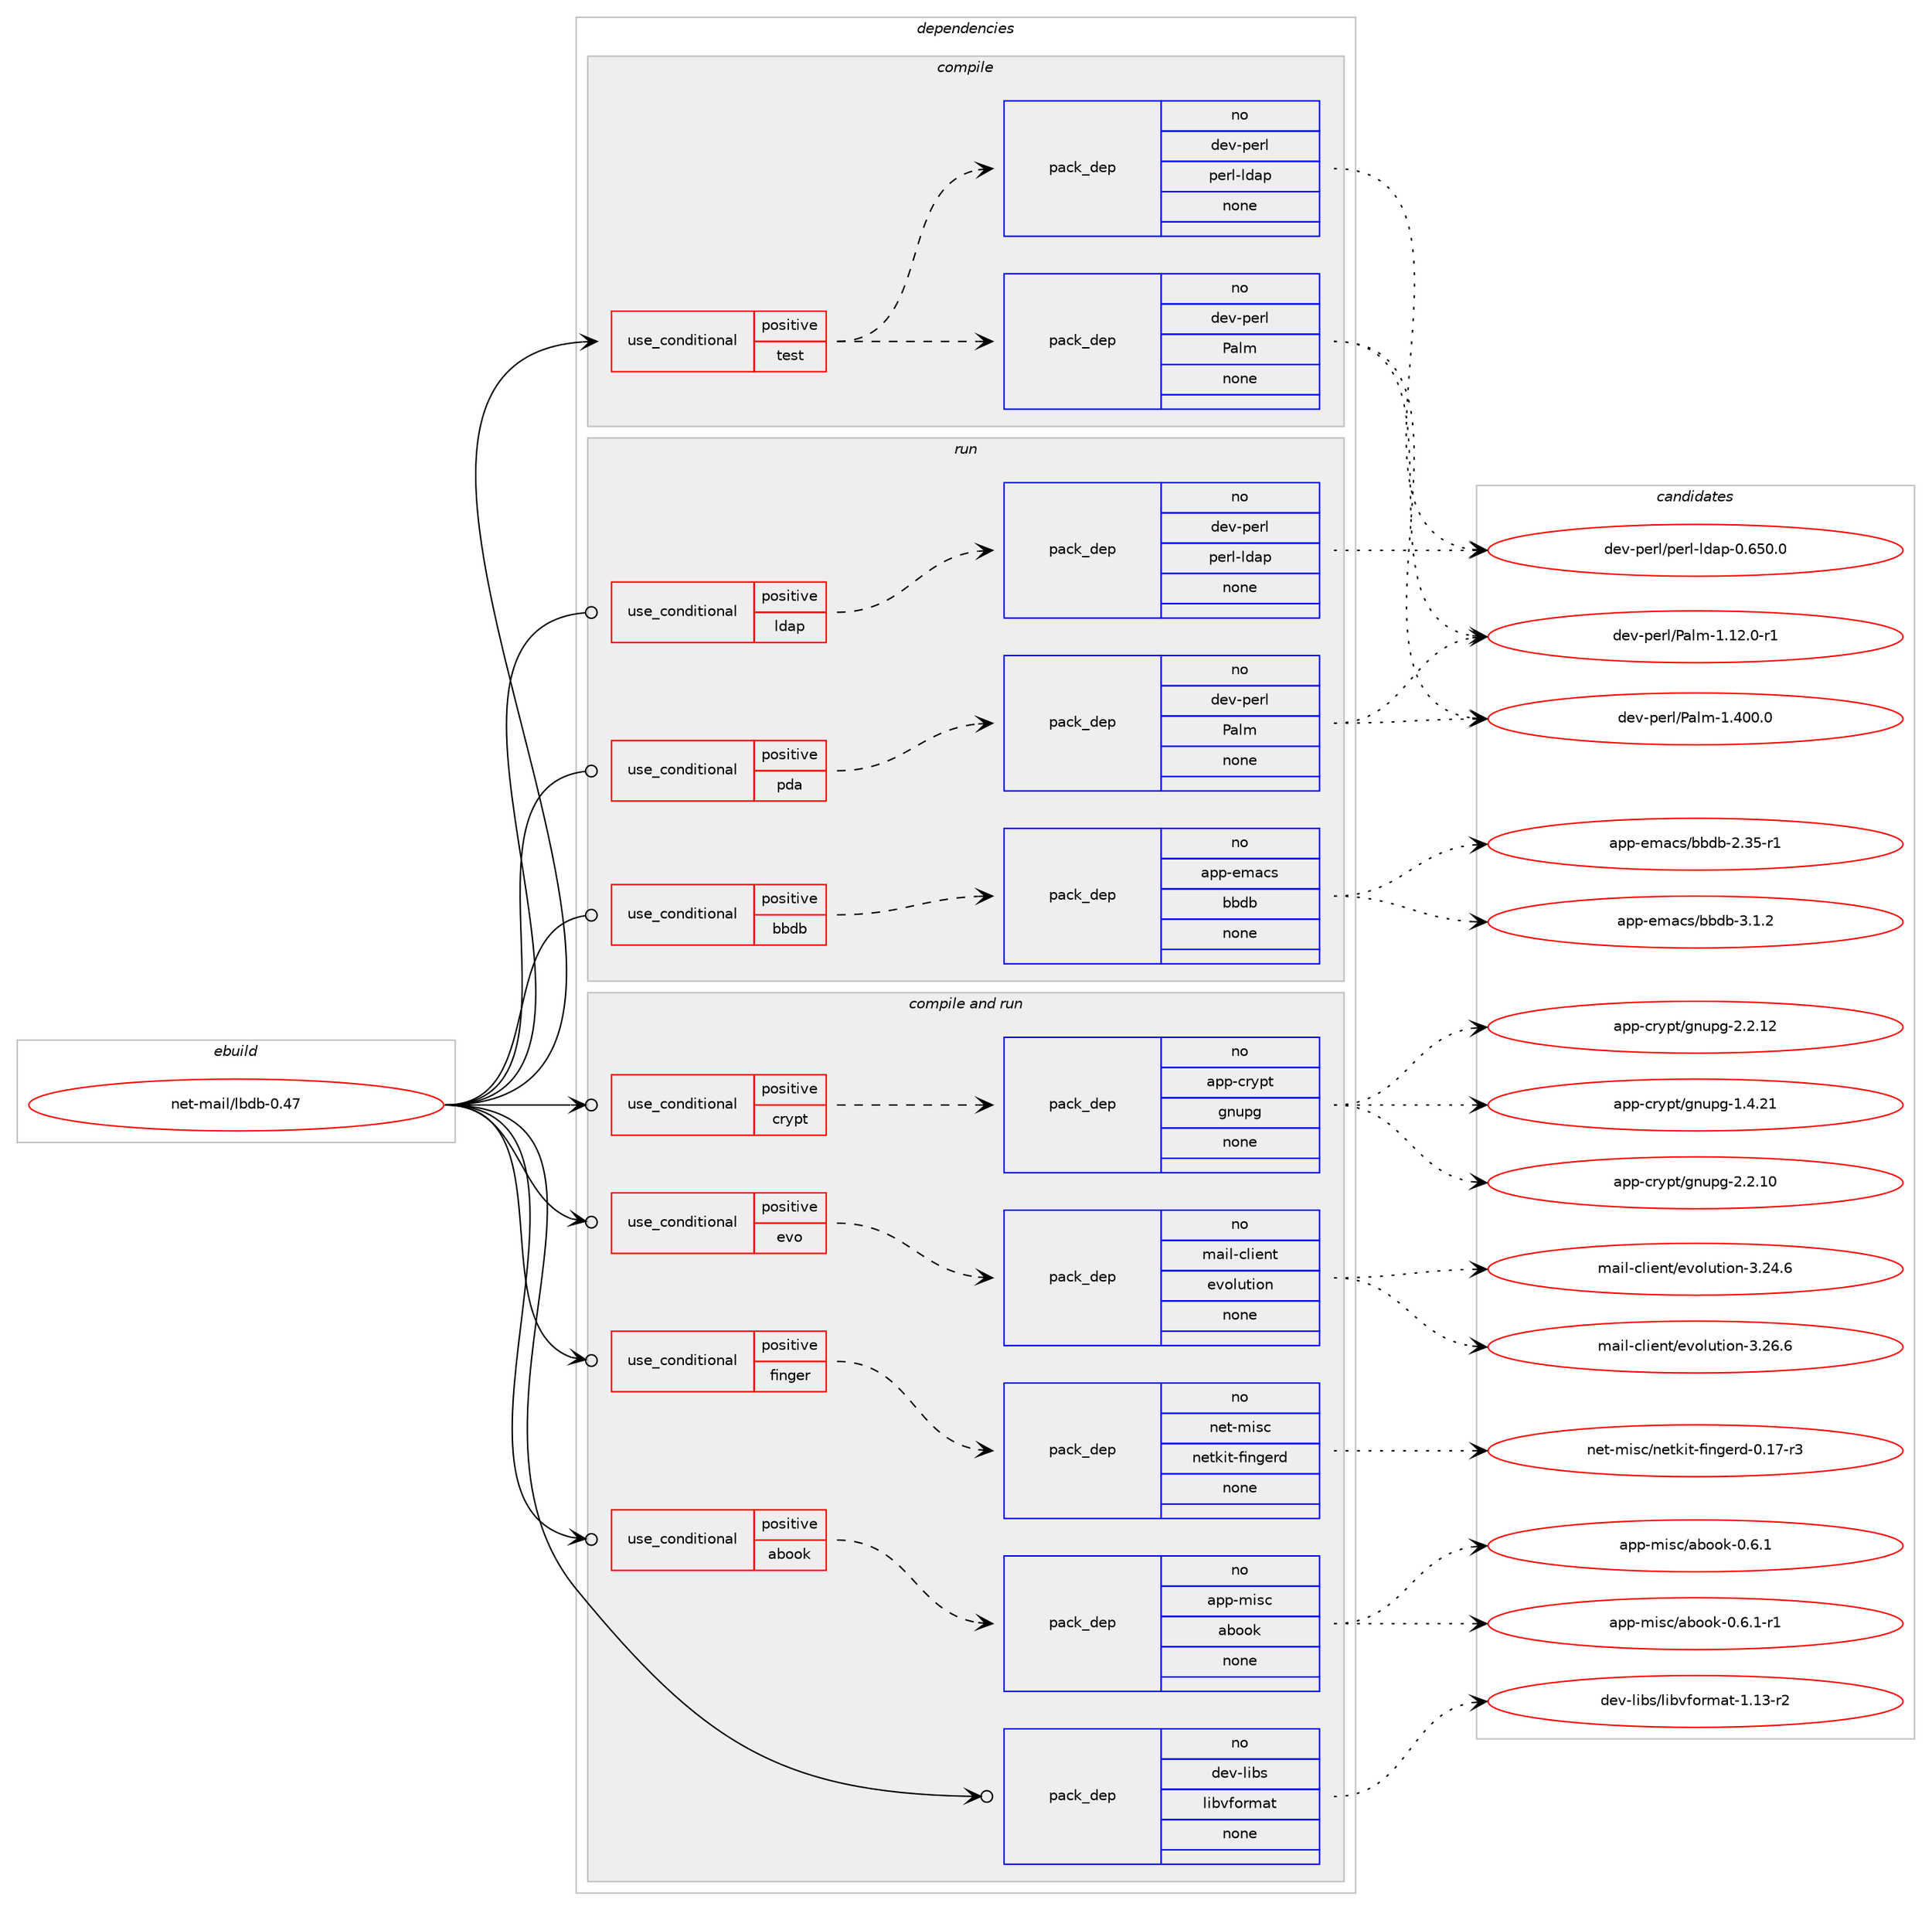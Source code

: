 digraph prolog {

# *************
# Graph options
# *************

newrank=true;
concentrate=true;
compound=true;
graph [rankdir=LR,fontname=Helvetica,fontsize=10,ranksep=1.5];#, ranksep=2.5, nodesep=0.2];
edge  [arrowhead=vee];
node  [fontname=Helvetica,fontsize=10];

# **********
# The ebuild
# **********

subgraph cluster_leftcol {
color=gray;
rank=same;
label=<<i>ebuild</i>>;
id [label="net-mail/lbdb-0.47", color=red, width=4, href="../net-mail/lbdb-0.47.svg"];
}

# ****************
# The dependencies
# ****************

subgraph cluster_midcol {
color=gray;
label=<<i>dependencies</i>>;
subgraph cluster_compile {
fillcolor="#eeeeee";
style=filled;
label=<<i>compile</i>>;
subgraph cond455 {
dependency3070 [label=<<TABLE BORDER="0" CELLBORDER="1" CELLSPACING="0" CELLPADDING="4"><TR><TD ROWSPAN="3" CELLPADDING="10">use_conditional</TD></TR><TR><TD>positive</TD></TR><TR><TD>test</TD></TR></TABLE>>, shape=none, color=red];
subgraph pack2520 {
dependency3071 [label=<<TABLE BORDER="0" CELLBORDER="1" CELLSPACING="0" CELLPADDING="4" WIDTH="220"><TR><TD ROWSPAN="6" CELLPADDING="30">pack_dep</TD></TR><TR><TD WIDTH="110">no</TD></TR><TR><TD>dev-perl</TD></TR><TR><TD>Palm</TD></TR><TR><TD>none</TD></TR><TR><TD></TD></TR></TABLE>>, shape=none, color=blue];
}
dependency3070:e -> dependency3071:w [weight=20,style="dashed",arrowhead="vee"];
subgraph pack2521 {
dependency3072 [label=<<TABLE BORDER="0" CELLBORDER="1" CELLSPACING="0" CELLPADDING="4" WIDTH="220"><TR><TD ROWSPAN="6" CELLPADDING="30">pack_dep</TD></TR><TR><TD WIDTH="110">no</TD></TR><TR><TD>dev-perl</TD></TR><TR><TD>perl-ldap</TD></TR><TR><TD>none</TD></TR><TR><TD></TD></TR></TABLE>>, shape=none, color=blue];
}
dependency3070:e -> dependency3072:w [weight=20,style="dashed",arrowhead="vee"];
}
id:e -> dependency3070:w [weight=20,style="solid",arrowhead="vee"];
}
subgraph cluster_compileandrun {
fillcolor="#eeeeee";
style=filled;
label=<<i>compile and run</i>>;
subgraph cond456 {
dependency3073 [label=<<TABLE BORDER="0" CELLBORDER="1" CELLSPACING="0" CELLPADDING="4"><TR><TD ROWSPAN="3" CELLPADDING="10">use_conditional</TD></TR><TR><TD>positive</TD></TR><TR><TD>abook</TD></TR></TABLE>>, shape=none, color=red];
subgraph pack2522 {
dependency3074 [label=<<TABLE BORDER="0" CELLBORDER="1" CELLSPACING="0" CELLPADDING="4" WIDTH="220"><TR><TD ROWSPAN="6" CELLPADDING="30">pack_dep</TD></TR><TR><TD WIDTH="110">no</TD></TR><TR><TD>app-misc</TD></TR><TR><TD>abook</TD></TR><TR><TD>none</TD></TR><TR><TD></TD></TR></TABLE>>, shape=none, color=blue];
}
dependency3073:e -> dependency3074:w [weight=20,style="dashed",arrowhead="vee"];
}
id:e -> dependency3073:w [weight=20,style="solid",arrowhead="odotvee"];
subgraph cond457 {
dependency3075 [label=<<TABLE BORDER="0" CELLBORDER="1" CELLSPACING="0" CELLPADDING="4"><TR><TD ROWSPAN="3" CELLPADDING="10">use_conditional</TD></TR><TR><TD>positive</TD></TR><TR><TD>crypt</TD></TR></TABLE>>, shape=none, color=red];
subgraph pack2523 {
dependency3076 [label=<<TABLE BORDER="0" CELLBORDER="1" CELLSPACING="0" CELLPADDING="4" WIDTH="220"><TR><TD ROWSPAN="6" CELLPADDING="30">pack_dep</TD></TR><TR><TD WIDTH="110">no</TD></TR><TR><TD>app-crypt</TD></TR><TR><TD>gnupg</TD></TR><TR><TD>none</TD></TR><TR><TD></TD></TR></TABLE>>, shape=none, color=blue];
}
dependency3075:e -> dependency3076:w [weight=20,style="dashed",arrowhead="vee"];
}
id:e -> dependency3075:w [weight=20,style="solid",arrowhead="odotvee"];
subgraph cond458 {
dependency3077 [label=<<TABLE BORDER="0" CELLBORDER="1" CELLSPACING="0" CELLPADDING="4"><TR><TD ROWSPAN="3" CELLPADDING="10">use_conditional</TD></TR><TR><TD>positive</TD></TR><TR><TD>evo</TD></TR></TABLE>>, shape=none, color=red];
subgraph pack2524 {
dependency3078 [label=<<TABLE BORDER="0" CELLBORDER="1" CELLSPACING="0" CELLPADDING="4" WIDTH="220"><TR><TD ROWSPAN="6" CELLPADDING="30">pack_dep</TD></TR><TR><TD WIDTH="110">no</TD></TR><TR><TD>mail-client</TD></TR><TR><TD>evolution</TD></TR><TR><TD>none</TD></TR><TR><TD></TD></TR></TABLE>>, shape=none, color=blue];
}
dependency3077:e -> dependency3078:w [weight=20,style="dashed",arrowhead="vee"];
}
id:e -> dependency3077:w [weight=20,style="solid",arrowhead="odotvee"];
subgraph cond459 {
dependency3079 [label=<<TABLE BORDER="0" CELLBORDER="1" CELLSPACING="0" CELLPADDING="4"><TR><TD ROWSPAN="3" CELLPADDING="10">use_conditional</TD></TR><TR><TD>positive</TD></TR><TR><TD>finger</TD></TR></TABLE>>, shape=none, color=red];
subgraph pack2525 {
dependency3080 [label=<<TABLE BORDER="0" CELLBORDER="1" CELLSPACING="0" CELLPADDING="4" WIDTH="220"><TR><TD ROWSPAN="6" CELLPADDING="30">pack_dep</TD></TR><TR><TD WIDTH="110">no</TD></TR><TR><TD>net-misc</TD></TR><TR><TD>netkit-fingerd</TD></TR><TR><TD>none</TD></TR><TR><TD></TD></TR></TABLE>>, shape=none, color=blue];
}
dependency3079:e -> dependency3080:w [weight=20,style="dashed",arrowhead="vee"];
}
id:e -> dependency3079:w [weight=20,style="solid",arrowhead="odotvee"];
subgraph pack2526 {
dependency3081 [label=<<TABLE BORDER="0" CELLBORDER="1" CELLSPACING="0" CELLPADDING="4" WIDTH="220"><TR><TD ROWSPAN="6" CELLPADDING="30">pack_dep</TD></TR><TR><TD WIDTH="110">no</TD></TR><TR><TD>dev-libs</TD></TR><TR><TD>libvformat</TD></TR><TR><TD>none</TD></TR><TR><TD></TD></TR></TABLE>>, shape=none, color=blue];
}
id:e -> dependency3081:w [weight=20,style="solid",arrowhead="odotvee"];
}
subgraph cluster_run {
fillcolor="#eeeeee";
style=filled;
label=<<i>run</i>>;
subgraph cond460 {
dependency3082 [label=<<TABLE BORDER="0" CELLBORDER="1" CELLSPACING="0" CELLPADDING="4"><TR><TD ROWSPAN="3" CELLPADDING="10">use_conditional</TD></TR><TR><TD>positive</TD></TR><TR><TD>bbdb</TD></TR></TABLE>>, shape=none, color=red];
subgraph pack2527 {
dependency3083 [label=<<TABLE BORDER="0" CELLBORDER="1" CELLSPACING="0" CELLPADDING="4" WIDTH="220"><TR><TD ROWSPAN="6" CELLPADDING="30">pack_dep</TD></TR><TR><TD WIDTH="110">no</TD></TR><TR><TD>app-emacs</TD></TR><TR><TD>bbdb</TD></TR><TR><TD>none</TD></TR><TR><TD></TD></TR></TABLE>>, shape=none, color=blue];
}
dependency3082:e -> dependency3083:w [weight=20,style="dashed",arrowhead="vee"];
}
id:e -> dependency3082:w [weight=20,style="solid",arrowhead="odot"];
subgraph cond461 {
dependency3084 [label=<<TABLE BORDER="0" CELLBORDER="1" CELLSPACING="0" CELLPADDING="4"><TR><TD ROWSPAN="3" CELLPADDING="10">use_conditional</TD></TR><TR><TD>positive</TD></TR><TR><TD>ldap</TD></TR></TABLE>>, shape=none, color=red];
subgraph pack2528 {
dependency3085 [label=<<TABLE BORDER="0" CELLBORDER="1" CELLSPACING="0" CELLPADDING="4" WIDTH="220"><TR><TD ROWSPAN="6" CELLPADDING="30">pack_dep</TD></TR><TR><TD WIDTH="110">no</TD></TR><TR><TD>dev-perl</TD></TR><TR><TD>perl-ldap</TD></TR><TR><TD>none</TD></TR><TR><TD></TD></TR></TABLE>>, shape=none, color=blue];
}
dependency3084:e -> dependency3085:w [weight=20,style="dashed",arrowhead="vee"];
}
id:e -> dependency3084:w [weight=20,style="solid",arrowhead="odot"];
subgraph cond462 {
dependency3086 [label=<<TABLE BORDER="0" CELLBORDER="1" CELLSPACING="0" CELLPADDING="4"><TR><TD ROWSPAN="3" CELLPADDING="10">use_conditional</TD></TR><TR><TD>positive</TD></TR><TR><TD>pda</TD></TR></TABLE>>, shape=none, color=red];
subgraph pack2529 {
dependency3087 [label=<<TABLE BORDER="0" CELLBORDER="1" CELLSPACING="0" CELLPADDING="4" WIDTH="220"><TR><TD ROWSPAN="6" CELLPADDING="30">pack_dep</TD></TR><TR><TD WIDTH="110">no</TD></TR><TR><TD>dev-perl</TD></TR><TR><TD>Palm</TD></TR><TR><TD>none</TD></TR><TR><TD></TD></TR></TABLE>>, shape=none, color=blue];
}
dependency3086:e -> dependency3087:w [weight=20,style="dashed",arrowhead="vee"];
}
id:e -> dependency3086:w [weight=20,style="solid",arrowhead="odot"];
}
}

# **************
# The candidates
# **************

subgraph cluster_choices {
rank=same;
color=gray;
label=<<i>candidates</i>>;

subgraph choice2520 {
color=black;
nodesep=1;
choice10010111845112101114108478097108109454946495046484511449 [label="dev-perl/Palm-1.12.0-r1", color=red, width=4,href="../dev-perl/Palm-1.12.0-r1.svg"];
choice100101118451121011141084780971081094549465248484648 [label="dev-perl/Palm-1.400.0", color=red, width=4,href="../dev-perl/Palm-1.400.0.svg"];
dependency3071:e -> choice10010111845112101114108478097108109454946495046484511449:w [style=dotted,weight="100"];
dependency3071:e -> choice100101118451121011141084780971081094549465248484648:w [style=dotted,weight="100"];
}
subgraph choice2521 {
color=black;
nodesep=1;
choice100101118451121011141084711210111410845108100971124548465453484648 [label="dev-perl/perl-ldap-0.650.0", color=red, width=4,href="../dev-perl/perl-ldap-0.650.0.svg"];
dependency3072:e -> choice100101118451121011141084711210111410845108100971124548465453484648:w [style=dotted,weight="100"];
}
subgraph choice2522 {
color=black;
nodesep=1;
choice971121124510910511599479798111111107454846544649 [label="app-misc/abook-0.6.1", color=red, width=4,href="../app-misc/abook-0.6.1.svg"];
choice9711211245109105115994797981111111074548465446494511449 [label="app-misc/abook-0.6.1-r1", color=red, width=4,href="../app-misc/abook-0.6.1-r1.svg"];
dependency3074:e -> choice971121124510910511599479798111111107454846544649:w [style=dotted,weight="100"];
dependency3074:e -> choice9711211245109105115994797981111111074548465446494511449:w [style=dotted,weight="100"];
}
subgraph choice2523 {
color=black;
nodesep=1;
choice9711211245991141211121164710311011711210345494652465049 [label="app-crypt/gnupg-1.4.21", color=red, width=4,href="../app-crypt/gnupg-1.4.21.svg"];
choice9711211245991141211121164710311011711210345504650464948 [label="app-crypt/gnupg-2.2.10", color=red, width=4,href="../app-crypt/gnupg-2.2.10.svg"];
choice9711211245991141211121164710311011711210345504650464950 [label="app-crypt/gnupg-2.2.12", color=red, width=4,href="../app-crypt/gnupg-2.2.12.svg"];
dependency3076:e -> choice9711211245991141211121164710311011711210345494652465049:w [style=dotted,weight="100"];
dependency3076:e -> choice9711211245991141211121164710311011711210345504650464948:w [style=dotted,weight="100"];
dependency3076:e -> choice9711211245991141211121164710311011711210345504650464950:w [style=dotted,weight="100"];
}
subgraph choice2524 {
color=black;
nodesep=1;
choice1099710510845991081051011101164710111811110811711610511111045514650524654 [label="mail-client/evolution-3.24.6", color=red, width=4,href="../mail-client/evolution-3.24.6.svg"];
choice1099710510845991081051011101164710111811110811711610511111045514650544654 [label="mail-client/evolution-3.26.6", color=red, width=4,href="../mail-client/evolution-3.26.6.svg"];
dependency3078:e -> choice1099710510845991081051011101164710111811110811711610511111045514650524654:w [style=dotted,weight="100"];
dependency3078:e -> choice1099710510845991081051011101164710111811110811711610511111045514650544654:w [style=dotted,weight="100"];
}
subgraph choice2525 {
color=black;
nodesep=1;
choice1101011164510910511599471101011161071051164510210511010310111410045484649554511451 [label="net-misc/netkit-fingerd-0.17-r3", color=red, width=4,href="../net-misc/netkit-fingerd-0.17-r3.svg"];
dependency3080:e -> choice1101011164510910511599471101011161071051164510210511010310111410045484649554511451:w [style=dotted,weight="100"];
}
subgraph choice2526 {
color=black;
nodesep=1;
choice100101118451081059811547108105981181021111141099711645494649514511450 [label="dev-libs/libvformat-1.13-r2", color=red, width=4,href="../dev-libs/libvformat-1.13-r2.svg"];
dependency3081:e -> choice100101118451081059811547108105981181021111141099711645494649514511450:w [style=dotted,weight="100"];
}
subgraph choice2527 {
color=black;
nodesep=1;
choice971121124510110997991154798981009845504651534511449 [label="app-emacs/bbdb-2.35-r1", color=red, width=4,href="../app-emacs/bbdb-2.35-r1.svg"];
choice9711211245101109979911547989810098455146494650 [label="app-emacs/bbdb-3.1.2", color=red, width=4,href="../app-emacs/bbdb-3.1.2.svg"];
dependency3083:e -> choice971121124510110997991154798981009845504651534511449:w [style=dotted,weight="100"];
dependency3083:e -> choice9711211245101109979911547989810098455146494650:w [style=dotted,weight="100"];
}
subgraph choice2528 {
color=black;
nodesep=1;
choice100101118451121011141084711210111410845108100971124548465453484648 [label="dev-perl/perl-ldap-0.650.0", color=red, width=4,href="../dev-perl/perl-ldap-0.650.0.svg"];
dependency3085:e -> choice100101118451121011141084711210111410845108100971124548465453484648:w [style=dotted,weight="100"];
}
subgraph choice2529 {
color=black;
nodesep=1;
choice10010111845112101114108478097108109454946495046484511449 [label="dev-perl/Palm-1.12.0-r1", color=red, width=4,href="../dev-perl/Palm-1.12.0-r1.svg"];
choice100101118451121011141084780971081094549465248484648 [label="dev-perl/Palm-1.400.0", color=red, width=4,href="../dev-perl/Palm-1.400.0.svg"];
dependency3087:e -> choice10010111845112101114108478097108109454946495046484511449:w [style=dotted,weight="100"];
dependency3087:e -> choice100101118451121011141084780971081094549465248484648:w [style=dotted,weight="100"];
}
}

}
